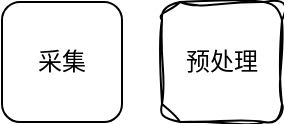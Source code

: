 <mxfile version="26.0.6">
  <diagram name="第 1 页" id="52P03i1eQPjzCmc6YSbs">
    <mxGraphModel dx="634" dy="417" grid="1" gridSize="10" guides="1" tooltips="1" connect="1" arrows="1" fold="1" page="1" pageScale="1" pageWidth="827" pageHeight="1169" math="0" shadow="0">
      <root>
        <mxCell id="0" />
        <mxCell id="1" parent="0" />
        <mxCell id="K3VsKg-aY73Qc9NV4_kC-1" value="采集" style="rounded=1;whiteSpace=wrap;html=1;" vertex="1" parent="1">
          <mxGeometry x="60" y="180" width="60" height="60" as="geometry" />
        </mxCell>
        <mxCell id="K3VsKg-aY73Qc9NV4_kC-2" value="预处理" style="rounded=1;whiteSpace=wrap;html=1;sketch=1;curveFitting=1;jiggle=2;" vertex="1" parent="1">
          <mxGeometry x="140" y="180" width="60" height="60" as="geometry" />
        </mxCell>
      </root>
    </mxGraphModel>
  </diagram>
</mxfile>
